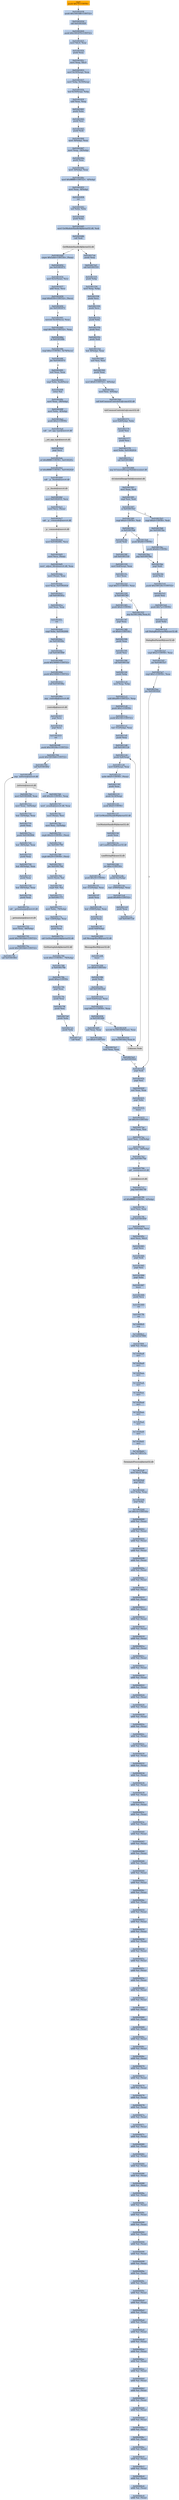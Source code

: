 digraph G {
node[shape=rectangle,style=filled,fillcolor=lightsteelblue,color=lightsteelblue]
bgcolor="transparent"
a0x01001636pushl_0x70UINT8[label="start\npushl $0x70<UINT8>",color="lightgrey",fillcolor="orange"];
a0x01001638pushl_0x10010f8UINT32[label="0x01001638\npushl $0x10010f8<UINT32>"];
a0x0100163dcall_0x01001820[label="0x0100163d\ncall 0x01001820"];
a0x01001820pushl_0x1001870UINT32[label="0x01001820\npushl $0x1001870<UINT32>"];
a0x01001825movl_fs_0_eax[label="0x01001825\nmovl %fs:0, %eax"];
a0x0100182bpushl_eax[label="0x0100182b\npushl %eax"];
a0x0100182cmovl_esp_fs_0[label="0x0100182c\nmovl %esp, %fs:0"];
a0x01001833movl_0x10esp__eax[label="0x01001833\nmovl 0x10(%esp), %eax"];
a0x01001837movl_ebp_0x10esp_[label="0x01001837\nmovl %ebp, 0x10(%esp)"];
a0x0100183bleal_0x10esp__ebp[label="0x0100183b\nleal 0x10(%esp), %ebp"];
a0x0100183fsubl_eax_esp[label="0x0100183f\nsubl %eax, %esp"];
a0x01001841pushl_ebx[label="0x01001841\npushl %ebx"];
a0x01001842pushl_esi[label="0x01001842\npushl %esi"];
a0x01001843pushl_edi[label="0x01001843\npushl %edi"];
a0x01001844movl__8ebp__eax[label="0x01001844\nmovl -8(%ebp), %eax"];
a0x01001847movl_esp__24ebp_[label="0x01001847\nmovl %esp, -24(%ebp)"];
a0x0100184apushl_eax[label="0x0100184a\npushl %eax"];
a0x0100184bmovl__4ebp__eax[label="0x0100184b\nmovl -4(%ebp), %eax"];
a0x0100184emovl_0xffffffffUINT32__4ebp_[label="0x0100184e\nmovl $0xffffffff<UINT32>, -4(%ebp)"];
a0x01001855movl_eax__8ebp_[label="0x01001855\nmovl %eax, -8(%ebp)"];
a0x01001858ret[label="0x01001858\nret"];
a0x01001642xorl_ebx_ebx[label="0x01001642\nxorl %ebx, %ebx"];
a0x01001644pushl_ebx[label="0x01001644\npushl %ebx"];
a0x01001645movl_GetModuleHandleA_kernel32_dll_edi[label="0x01001645\nmovl GetModuleHandleA@kernel32.dll, %edi"];
a0x0100164bcall_edi[label="0x0100164b\ncall %edi"];
GetModuleHandleA_kernel32_dll[label="GetModuleHandleA@kernel32.dll",color="lightgrey",fillcolor="lightgrey"];
a0x0100164dcmpw_0x5a4dUINT16_eax_[label="0x0100164d\ncmpw $0x5a4d<UINT16>, (%eax)"];
a0x01001652jne_0x01001673[label="0x01001652\njne 0x01001673"];
a0x01001654movl_0x3ceax__ecx[label="0x01001654\nmovl 0x3c(%eax), %ecx"];
a0x01001657addl_eax_ecx[label="0x01001657\naddl %eax, %ecx"];
a0x01001659cmpl_0x4550UINT32_ecx_[label="0x01001659\ncmpl $0x4550<UINT32>, (%ecx)"];
a0x0100165fjne_0x01001673[label="0x0100165f\njne 0x01001673"];
a0x01001661movzwl_0x18ecx__eax[label="0x01001661\nmovzwl 0x18(%ecx), %eax"];
a0x01001665cmpl_0x10bUINT32_eax[label="0x01001665\ncmpl $0x10b<UINT32>, %eax"];
a0x0100166aje_0x0100168b[label="0x0100166a\nje 0x0100168b"];
a0x0100168bcmpl_0xeUINT8_0x74ecx_[label="0x0100168b\ncmpl $0xe<UINT8>, 0x74(%ecx)"];
a0x0100168fjbe_0x01001673[label="0x0100168f\njbe 0x01001673"];
a0x01001691xorl_eax_eax[label="0x01001691\nxorl %eax, %eax"];
a0x01001693cmpl_ebx_0xe8ecx_[label="0x01001693\ncmpl %ebx, 0xe8(%ecx)"];
a0x01001699setne_al[label="0x01001699\nsetne %al"];
a0x0100169cmovl_eax__28ebp_[label="0x0100169c\nmovl %eax, -28(%ebp)"];
a0x0100169fmovl_ebx__4ebp_[label="0x0100169f\nmovl %ebx, -4(%ebp)"];
a0x010016a2pushl_0x2UINT8[label="0x010016a2\npushl $0x2<UINT8>"];
a0x010016a4call___set_app_type_msvcrt_dll[label="0x010016a4\ncall __set_app_type@msvcrt.dll"];
a__set_app_type_msvcrt_dll[label="__set_app_type@msvcrt.dll",color="lightgrey",fillcolor="lightgrey"];
a0x010016aapopl_ecx[label="0x010016aa\npopl %ecx"];
a0x010016aborl_0xffffffffUINT8_0x0100201c[label="0x010016ab\norl $0xffffffff<UINT8>, 0x0100201c"];
a0x010016b2orl_0xffffffffUINT8_0x01002020[label="0x010016b2\norl $0xffffffff<UINT8>, 0x01002020"];
a0x010016b9call___p__fmode_msvcrt_dll[label="0x010016b9\ncall __p__fmode@msvcrt.dll"];
a__p__fmode_msvcrt_dll[label="__p__fmode@msvcrt.dll",color="lightgrey",fillcolor="lightgrey"];
a0x010016bfmovl_0x01002010_ecx[label="0x010016bf\nmovl 0x01002010, %ecx"];
a0x010016c5movl_ecx_eax_[label="0x010016c5\nmovl %ecx, (%eax)"];
a0x010016c7call___p__commode_msvcrt_dll[label="0x010016c7\ncall __p__commode@msvcrt.dll"];
a__p__commode_msvcrt_dll[label="__p__commode@msvcrt.dll",color="lightgrey",fillcolor="lightgrey"];
a0x010016cdmovl_0x0100200c_ecx[label="0x010016cd\nmovl 0x0100200c, %ecx"];
a0x010016d3movl_ecx_eax_[label="0x010016d3\nmovl %ecx, (%eax)"];
a0x010016d5movl__adjust_fdiv_msvcrt_dll_eax[label="0x010016d5\nmovl _adjust_fdiv@msvcrt.dll, %eax"];
a0x010016damovl_eax__eax[label="0x010016da\nmovl (%eax), %eax"];
a0x010016dcmovl_eax_0x01002024[label="0x010016dc\nmovl %eax, 0x01002024"];
a0x010016e1call_0x0100181a[label="0x010016e1\ncall 0x0100181a"];
a0x0100181axorl_eax_eax[label="0x0100181a\nxorl %eax, %eax"];
a0x0100181cret[label="0x0100181c\nret"];
a0x010016e6cmpl_ebx_0x01002000[label="0x010016e6\ncmpl %ebx, 0x01002000"];
a0x010016ecjne_0x010016fa[label="0x010016ec\njne 0x010016fa"];
a0x010016facall_0x01001808[label="0x010016fa\ncall 0x01001808"];
a0x01001808pushl_0x30000UINT32[label="0x01001808\npushl $0x30000<UINT32>"];
a0x0100180dpushl_0x10000UINT32[label="0x0100180d\npushl $0x10000<UINT32>"];
a0x01001812call_0x0100186a[label="0x01001812\ncall 0x0100186a"];
a0x0100186ajmp__controlfp_msvcrt_dll[label="0x0100186a\njmp _controlfp@msvcrt.dll"];
a_controlfp_msvcrt_dll[label="_controlfp@msvcrt.dll",color="lightgrey",fillcolor="lightgrey"];
a0x01001817popl_ecx[label="0x01001817\npopl %ecx"];
a0x01001818popl_ecx[label="0x01001818\npopl %ecx"];
a0x01001819ret[label="0x01001819\nret"];
a0x010016ffpushl_0x10010bcUINT32[label="0x010016ff\npushl $0x10010bc<UINT32>"];
a0x01001704pushl_0x10010b8UINT32[label="0x01001704\npushl $0x10010b8<UINT32>"];
a0x01001709call_0x01001802[label="0x01001709\ncall 0x01001802"];
a0x01001802jmp__initterm_msvcrt_dll[label="0x01001802\njmp _initterm@msvcrt.dll"];
a_initterm_msvcrt_dll[label="_initterm@msvcrt.dll",color="lightgrey",fillcolor="lightgrey"];
a0x0100170emovl_0x01002008_eax[label="0x0100170e\nmovl 0x01002008, %eax"];
a0x01001713movl_eax__32ebp_[label="0x01001713\nmovl %eax, -32(%ebp)"];
a0x01001716leal__32ebp__eax[label="0x01001716\nleal -32(%ebp), %eax"];
a0x01001719pushl_eax[label="0x01001719\npushl %eax"];
a0x0100171apushl_0x01002004[label="0x0100171a\npushl 0x01002004"];
a0x01001720leal__36ebp__eax[label="0x01001720\nleal -36(%ebp), %eax"];
a0x01001723pushl_eax[label="0x01001723\npushl %eax"];
a0x01001724leal__40ebp__eax[label="0x01001724\nleal -40(%ebp), %eax"];
a0x01001727pushl_eax[label="0x01001727\npushl %eax"];
a0x01001728leal__44ebp__eax[label="0x01001728\nleal -44(%ebp), %eax"];
a0x0100172bpushl_eax[label="0x0100172b\npushl %eax"];
a0x0100172ccall___getmainargs_msvcrt_dll[label="0x0100172c\ncall __getmainargs@msvcrt.dll"];
a__getmainargs_msvcrt_dll[label="__getmainargs@msvcrt.dll",color="lightgrey",fillcolor="lightgrey"];
a0x01001732movl_eax__48ebp_[label="0x01001732\nmovl %eax, -48(%ebp)"];
a0x01001735pushl_0x10010b4UINT32[label="0x01001735\npushl $0x10010b4<UINT32>"];
a0x0100173apushl_0x10010b0UINT32[label="0x0100173a\npushl $0x10010b0<UINT32>"];
a0x0100173fcall_0x01001802[label="0x0100173f\ncall 0x01001802"];
a0x01001744addl_0x24UINT8_esp[label="0x01001744\naddl $0x24<UINT8>, %esp"];
a0x01001747movl__acmdln_msvcrt_dll_eax[label="0x01001747\nmovl _acmdln@msvcrt.dll, %eax"];
a0x0100174cmovl_eax__esi[label="0x0100174c\nmovl (%eax), %esi"];
a0x0100174emovl_esi__52ebp_[label="0x0100174e\nmovl %esi, -52(%ebp)"];
a0x01001751cmpb_0x22UINT8_esi_[label="0x01001751\ncmpb $0x22<UINT8>, (%esi)"];
a0x01001754jne_0x01001790[label="0x01001754\njne 0x01001790"];
a0x01001790cmpb_0x20UINT8_esi_[label="0x01001790\ncmpb $0x20<UINT8>, (%esi)"];
a0x01001793jbe_0x0100176d[label="0x01001793\njbe 0x0100176d"];
a0x0100176dmovb_esi__al[label="0x0100176d\nmovb (%esi), %al"];
a0x0100176fcmpb_bl_al[label="0x0100176f\ncmpb %bl, %al"];
a0x01001771je_0x01001777[label="0x01001771\nje 0x01001777"];
a0x01001777movl_ebx__76ebp_[label="0x01001777\nmovl %ebx, -76(%ebp)"];
a0x0100177aleal__120ebp__eax[label="0x0100177a\nleal -120(%ebp), %eax"];
a0x0100177dpushl_eax[label="0x0100177d\npushl %eax"];
a0x0100177ecall_GetStartupInfoA_kernel32_dll[label="0x0100177e\ncall GetStartupInfoA@kernel32.dll"];
GetStartupInfoA_kernel32_dll[label="GetStartupInfoA@kernel32.dll",color="lightgrey",fillcolor="lightgrey"];
a0x01001784testb_0x1UINT8__76ebp_[label="0x01001784\ntestb $0x1<UINT8>, -76(%ebp)"];
a0x01001788je_0x0100179b[label="0x01001788\nje 0x0100179b"];
a0x0100179bpushl_0xaUINT8[label="0x0100179b\npushl $0xa<UINT8>"];
a0x0100179dpopl_eax[label="0x0100179d\npopl %eax"];
a0x0100179epushl_eax[label="0x0100179e\npushl %eax"];
a0x0100179fpushl_esi[label="0x0100179f\npushl %esi"];
a0x010017a0pushl_ebx[label="0x010017a0\npushl %ebx"];
a0x010017a1pushl_ebx[label="0x010017a1\npushl %ebx"];
a0x010017a2call_edi[label="0x010017a2\ncall %edi"];
a0x010017a4pushl_eax[label="0x010017a4\npushl %eax"];
a0x010017a5call_0x01001555[label="0x010017a5\ncall 0x01001555"];
a0x01001555pushl_ebp[label="0x01001555\npushl %ebp"];
a0x01001556movl_esp_ebp[label="0x01001556\nmovl %esp, %ebp"];
a0x01001558pushl_ecx[label="0x01001558\npushl %ecx"];
a0x01001559pushl_ecx[label="0x01001559\npushl %ecx"];
a0x0100155apushl_ebx[label="0x0100155a\npushl %ebx"];
a0x0100155bpushl_esi[label="0x0100155b\npushl %esi"];
a0x0100155cpushl_edi[label="0x0100155c\npushl %edi"];
a0x0100155dleal__8ebp__eax[label="0x0100155d\nleal -8(%ebp), %eax"];
a0x01001560xorl_esi_esi[label="0x01001560\nxorl %esi, %esi"];
a0x01001562pushl_eax[label="0x01001562\npushl %eax"];
a0x01001563movl_0x8UINT32__8ebp_[label="0x01001563\nmovl $0x8<UINT32>, -8(%ebp)"];
a0x0100156amovl_esi__4ebp_[label="0x0100156a\nmovl %esi, -4(%ebp)"];
a0x0100156dcall_InitCommonControlsEx_comctl32_dll[label="0x0100156d\ncall InitCommonControlsEx@comctl32.dll"];
InitCommonControlsEx_comctl32_dll[label="InitCommonControlsEx@comctl32.dll",color="lightgrey",fillcolor="lightgrey"];
a0x01001573movl_0x8ebp__ebx[label="0x01001573\nmovl 0x8(%ebp), %ebx"];
a0x01001576pushl_esi[label="0x01001576\npushl %esi"];
a0x01001577pushl_esi[label="0x01001577\npushl %esi"];
a0x01001578movl_ebx_0x01002014[label="0x01001578\nmovl %ebx, 0x01002014"];
a0x0100157ecall_0x01001888[label="0x0100157e\ncall 0x01001888"];
a0x01001888jmp_IsUninstallImageValid_osuninst_dll[label="0x01001888\njmp IsUninstallImageValid@osuninst.dll"];
IsUninstallImageValid_osuninst_dll[label="IsUninstallImageValid@osuninst.dll",color="lightgrey",fillcolor="lightgrey"];
a0x01001583movl_eax_edi[label="0x01001583\nmovl %eax, %edi"];
a0x01001585cmpl_esi_edi[label="0x01001585\ncmpl %esi, %edi"];
a0x01001587je_0x010015b3[label="0x01001587\nje 0x010015b3"];
a0x01001589cmpl_0xdUINT8_edi[label="0x01001589\ncmpl $0xd<UINT8>, %edi"];
a0x010015b3cmpl_0xdUINT8_edi[label="0x010015b3\ncmpl $0xd<UINT8>, %edi"];
a0x010015b6jne_0x010015bc[label="0x010015b6\njne 0x010015bc"];
a0x010015bcpushl_0x64UINT8[label="0x010015bc\npushl $0x64<UINT8>"];
a0x010015bepopl_edi[label="0x010015be\npopl %edi"];
a0x010015bfpushl_esi[label="0x010015bf\npushl %esi"];
a0x010015c0pushl_0x100120cUINT32[label="0x010015c0\npushl $0x100120c<UINT32>"];
a0x010015c5pushl_esi[label="0x010015c5\npushl %esi"];
a0x010015c6pushl_0x7aUINT8[label="0x010015c6\npushl $0x7a<UINT8>"];
a0x010015c8pushl_ebx[label="0x010015c8\npushl %ebx"];
a0x010015c9call_DialogBoxParamW_user32_dll[label="0x010015c9\ncall DialogBoxParamW@user32.dll"];
DialogBoxParamW_user32_dll[label="DialogBoxParamW@user32.dll",color="lightgrey",fillcolor="lightgrey"];
a0x010015cfcmpl_0x2UINT8_eax[label="0x010015cf\ncmpl $0x2<UINT8>, %eax"];
a0x010015d2jne_0x010015e7[label="0x010015d2\njne 0x010015e7"];
a0x010015e7cmpl_0x1UINT8_eax[label="0x010015e7\ncmpl $0x1<UINT8>, %eax"];
a0x010015eajne_0x0100162d[label="0x010015ea\njne 0x0100162d"];
a0x0100162dpopl_edi[label="0x0100162d\npopl %edi"];
a0x0100162epopl_esi[label="0x0100162e\npopl %esi"];
a0x0100162fxorl_eax_eax[label="0x0100162f\nxorl %eax, %eax"];
a0x01001631popl_ebx[label="0x01001631\npopl %ebx"];
a0x01001632leave_[label="0x01001632\nleave "];
a0x01001633ret_0x10UINT16[label="0x01001633\nret $0x10<UINT16>"];
a0x010017aamovl_eax_esi[label="0x010017aa\nmovl %eax, %esi"];
a0x010017acmovl_esi__124ebp_[label="0x010017ac\nmovl %esi, -124(%ebp)"];
a0x010017afcmpl_ebx__28ebp_[label="0x010017af\ncmpl %ebx, -28(%ebp)"];
a0x010017b2jne_0x010017bb[label="0x010017b2\njne 0x010017bb"];
a0x010017bbcall__cexit_msvcrt_dll[label="0x010017bb\ncall _cexit@msvcrt.dll"];
a_cexit_msvcrt_dll[label="_cexit@msvcrt.dll",color="lightgrey",fillcolor="lightgrey"];
a0x010017c1jmp_0x010017f0[label="0x010017c1\njmp 0x010017f0"];
a0x010017f0orl_0xffffffffUINT8__4ebp_[label="0x010017f0\norl $0xffffffff<UINT8>, -4(%ebp)"];
a0x010017f4movl_esi_eax[label="0x010017f4\nmovl %esi, %eax"];
a0x010017f6call_0x01001859[label="0x010017f6\ncall 0x01001859"];
a0x01001859movl__16ebp__ecx[label="0x01001859\nmovl -16(%ebp), %ecx"];
a0x0100185cmovl_ecx_fs_0[label="0x0100185c\nmovl %ecx, %fs:0"];
a0x01001863popl_ecx[label="0x01001863\npopl %ecx"];
a0x01001864popl_edi[label="0x01001864\npopl %edi"];
a0x01001865popl_esi[label="0x01001865\npopl %esi"];
a0x01001866popl_ebx[label="0x01001866\npopl %ebx"];
a0x01001867leave_[label="0x01001867\nleave "];
a0x01001868pushl_ecx[label="0x01001868\npushl %ecx"];
a0x01001869ret[label="0x01001869\nret"];
a0x010017fbret[label="0x010017fb\nret"];
a0x7c8000c0nop_[label="0x7c8000c0\nnop "];
a0x7c8000c1call_0x63d7f9f4[label="0x7c8000c1\ncall 0x63d7f9f4"];
a0x63d7f9f4addb_al_eax_[label="0x63d7f9f4\naddb %al, (%eax)"];
a0x7c839aa8int3_[label="0x7c839aa8\nint3 "];
a0x7c839aa9int3_[label="0x7c839aa9\nint3 "];
a0x7c839aaaint3_[label="0x7c839aaa\nint3 "];
a0x7c839aabint3_[label="0x7c839aab\nint3 "];
a0x7c839aacint3_[label="0x7c839aac\nint3 "];
a0x7c839aadint3_[label="0x7c839aad\nint3 "];
a0x7c839aaeint3_[label="0x7c839aae\nint3 "];
a0x7c839aafint3_[label="0x7c839aaf\nint3 "];
a0x7c839ab0int3_[label="0x7c839ab0\nint3 "];
a0x7c839ab1int3_[label="0x7c839ab1\nint3 "];
a0x7c839ab2jmp_0x7c801e1a[label="0x7c839ab2\njmp 0x7c801e1a"];
TerminateProcess_kernel32_dll[label="TerminateProcess@kernel32.dll",color="lightgrey",fillcolor="lightgrey"];
a0x7c9032a8movl_fs_0_esp[label="0x7c9032a8\nmovl %fs:0, %esp"];
a0x7c9032afpopl_fs_0[label="0x7c9032af\npopl %fs:0"];
a0x7c9032b6movl_ebp_esp[label="0x7c9032b6\nmovl %ebp, %esp"];
a0x7c9032b8popl_ebp[label="0x7c9032b8\npopl %ebp"];
a0x7c9032b9ret_0x14UINT16[label="0x7c9032b9\nret $0x14<UINT16>"];
a0x00000000addb_al_eax_[label="0x00000000\naddb %al, (%eax)"];
a0x00000002addb_al_eax_[label="0x00000002\naddb %al, (%eax)"];
a0x00000004addb_al_eax_[label="0x00000004\naddb %al, (%eax)"];
a0x00000006addb_al_eax_[label="0x00000006\naddb %al, (%eax)"];
a0x00000008addb_al_eax_[label="0x00000008\naddb %al, (%eax)"];
a0x0000000aaddb_al_eax_[label="0x0000000a\naddb %al, (%eax)"];
a0x0000000caddb_al_eax_[label="0x0000000c\naddb %al, (%eax)"];
a0x0000000eaddb_al_eax_[label="0x0000000e\naddb %al, (%eax)"];
a0x00000010addb_al_eax_[label="0x00000010\naddb %al, (%eax)"];
a0x00000012addb_al_eax_[label="0x00000012\naddb %al, (%eax)"];
a0x00000014addb_al_eax_[label="0x00000014\naddb %al, (%eax)"];
a0x00000016addb_al_eax_[label="0x00000016\naddb %al, (%eax)"];
a0x00000018addb_al_eax_[label="0x00000018\naddb %al, (%eax)"];
a0x0000001aaddb_al_eax_[label="0x0000001a\naddb %al, (%eax)"];
a0x0000001caddb_al_eax_[label="0x0000001c\naddb %al, (%eax)"];
a0x0000001eaddb_al_eax_[label="0x0000001e\naddb %al, (%eax)"];
a0x00000020addb_al_eax_[label="0x00000020\naddb %al, (%eax)"];
a0x00000022addb_al_eax_[label="0x00000022\naddb %al, (%eax)"];
a0x00000024addb_al_eax_[label="0x00000024\naddb %al, (%eax)"];
a0x00000026addb_al_eax_[label="0x00000026\naddb %al, (%eax)"];
a0x00000028addb_al_eax_[label="0x00000028\naddb %al, (%eax)"];
a0x0000002aaddb_al_eax_[label="0x0000002a\naddb %al, (%eax)"];
a0x0000002caddb_al_eax_[label="0x0000002c\naddb %al, (%eax)"];
a0x0000002eaddb_al_eax_[label="0x0000002e\naddb %al, (%eax)"];
a0x00000030addb_al_eax_[label="0x00000030\naddb %al, (%eax)"];
a0x00000032addb_al_eax_[label="0x00000032\naddb %al, (%eax)"];
a0x00000034addb_al_eax_[label="0x00000034\naddb %al, (%eax)"];
a0x00000036addb_al_eax_[label="0x00000036\naddb %al, (%eax)"];
a0x00000038addb_al_eax_[label="0x00000038\naddb %al, (%eax)"];
a0x0000003aaddb_al_eax_[label="0x0000003a\naddb %al, (%eax)"];
a0x0000003caddb_al_eax_[label="0x0000003c\naddb %al, (%eax)"];
a0x0000003eaddb_al_eax_[label="0x0000003e\naddb %al, (%eax)"];
a0x00000040addb_al_eax_[label="0x00000040\naddb %al, (%eax)"];
a0x00000042addb_al_eax_[label="0x00000042\naddb %al, (%eax)"];
a0x00000044addb_al_eax_[label="0x00000044\naddb %al, (%eax)"];
a0x00000046addb_al_eax_[label="0x00000046\naddb %al, (%eax)"];
a0x00000048addb_al_eax_[label="0x00000048\naddb %al, (%eax)"];
a0x0000004aaddb_al_eax_[label="0x0000004a\naddb %al, (%eax)"];
a0x0000004caddb_al_eax_[label="0x0000004c\naddb %al, (%eax)"];
a0x0000004eaddb_al_eax_[label="0x0000004e\naddb %al, (%eax)"];
a0x00000050addb_al_eax_[label="0x00000050\naddb %al, (%eax)"];
a0x00000052addb_al_eax_[label="0x00000052\naddb %al, (%eax)"];
a0x00000054addb_al_eax_[label="0x00000054\naddb %al, (%eax)"];
a0x00000056addb_al_eax_[label="0x00000056\naddb %al, (%eax)"];
a0x00000058addb_al_eax_[label="0x00000058\naddb %al, (%eax)"];
a0x0000005aaddb_al_eax_[label="0x0000005a\naddb %al, (%eax)"];
a0x0000005caddb_al_eax_[label="0x0000005c\naddb %al, (%eax)"];
a0x0000005eaddb_al_eax_[label="0x0000005e\naddb %al, (%eax)"];
a0x00000060addb_al_eax_[label="0x00000060\naddb %al, (%eax)"];
a0x00000062addb_al_eax_[label="0x00000062\naddb %al, (%eax)"];
a0x00000064addb_al_eax_[label="0x00000064\naddb %al, (%eax)"];
a0x00000066addb_al_eax_[label="0x00000066\naddb %al, (%eax)"];
a0x00000068addb_al_eax_[label="0x00000068\naddb %al, (%eax)"];
a0x0000006aaddb_al_eax_[label="0x0000006a\naddb %al, (%eax)"];
a0x0000006caddb_al_eax_[label="0x0000006c\naddb %al, (%eax)"];
a0x0000006eaddb_al_eax_[label="0x0000006e\naddb %al, (%eax)"];
a0x00000070addb_al_eax_[label="0x00000070\naddb %al, (%eax)"];
a0x00000072addb_al_eax_[label="0x00000072\naddb %al, (%eax)"];
a0x00000074addb_al_eax_[label="0x00000074\naddb %al, (%eax)"];
a0x00000076addb_al_eax_[label="0x00000076\naddb %al, (%eax)"];
a0x00000078addb_al_eax_[label="0x00000078\naddb %al, (%eax)"];
a0x0000007aaddb_al_eax_[label="0x0000007a\naddb %al, (%eax)"];
a0x0000007caddb_al_eax_[label="0x0000007c\naddb %al, (%eax)"];
a0x0000007eaddb_al_eax_[label="0x0000007e\naddb %al, (%eax)"];
a0x00000080addb_al_eax_[label="0x00000080\naddb %al, (%eax)"];
a0x00000082addb_al_eax_[label="0x00000082\naddb %al, (%eax)"];
a0x00000084addb_al_eax_[label="0x00000084\naddb %al, (%eax)"];
a0x00000086addb_al_eax_[label="0x00000086\naddb %al, (%eax)"];
a0x00000088addb_al_eax_[label="0x00000088\naddb %al, (%eax)"];
a0x0000008aaddb_al_eax_[label="0x0000008a\naddb %al, (%eax)"];
a0x0000008caddb_al_eax_[label="0x0000008c\naddb %al, (%eax)"];
a0x0000008eaddb_al_eax_[label="0x0000008e\naddb %al, (%eax)"];
a0x00000090addb_al_eax_[label="0x00000090\naddb %al, (%eax)"];
a0x00000092addb_al_eax_[label="0x00000092\naddb %al, (%eax)"];
a0x00000094addb_al_eax_[label="0x00000094\naddb %al, (%eax)"];
a0x00000096addb_al_eax_[label="0x00000096\naddb %al, (%eax)"];
a0x00000098addb_al_eax_[label="0x00000098\naddb %al, (%eax)"];
a0x0000009aaddb_al_eax_[label="0x0000009a\naddb %al, (%eax)"];
a0x0000009caddb_al_eax_[label="0x0000009c\naddb %al, (%eax)"];
a0x0000009eaddb_al_eax_[label="0x0000009e\naddb %al, (%eax)"];
a0x000000a0addb_al_eax_[label="0x000000a0\naddb %al, (%eax)"];
a0x000000a2addb_al_eax_[label="0x000000a2\naddb %al, (%eax)"];
a0x000000a4addb_al_eax_[label="0x000000a4\naddb %al, (%eax)"];
a0x000000a6addb_al_eax_[label="0x000000a6\naddb %al, (%eax)"];
a0x000000a8addb_al_eax_[label="0x000000a8\naddb %al, (%eax)"];
a0x000000aaaddb_al_eax_[label="0x000000aa\naddb %al, (%eax)"];
a0x000000acaddb_al_eax_[label="0x000000ac\naddb %al, (%eax)"];
a0x000000aeaddb_al_eax_[label="0x000000ae\naddb %al, (%eax)"];
a0x000000b0addb_al_eax_[label="0x000000b0\naddb %al, (%eax)"];
a0x000000b2addb_al_eax_[label="0x000000b2\naddb %al, (%eax)"];
a0x000000b4addb_al_eax_[label="0x000000b4\naddb %al, (%eax)"];
a0x000000b6addb_al_eax_[label="0x000000b6\naddb %al, (%eax)"];
a0x000000b8addb_al_eax_[label="0x000000b8\naddb %al, (%eax)"];
a0x000000baaddb_al_eax_[label="0x000000ba\naddb %al, (%eax)"];
a0x000000bcaddb_al_eax_[label="0x000000bc\naddb %al, (%eax)"];
a0x000000beaddb_al_eax_[label="0x000000be\naddb %al, (%eax)"];
a0x000000c0addb_al_eax_[label="0x000000c0\naddb %al, (%eax)"];
a0x000000c2addb_al_eax_[label="0x000000c2\naddb %al, (%eax)"];
a0x000000c4addb_al_eax_[label="0x000000c4\naddb %al, (%eax)"];
a0x000000c6addb_al_eax_[label="0x000000c6\naddb %al, (%eax)"];
a0x000000c8addb_al_eax_[label="0x000000c8\naddb %al, (%eax)"];
a0x0100158cje_0x010015b8[label="0x0100158c\nje 0x010015b8"];
a0x0100158epushl_edi[label="0x0100158e\npushl %edi"];
a0x010015b8pushl_0x66UINT8[label="0x010015b8\npushl $0x66<UINT8>"];
a0x010015bajmp_0x010015be[label="0x010015ba\njmp 0x010015be"];
a0x0100158fcall_0x01001318[label="0x0100158f\ncall 0x01001318"];
a0x01001318movl_0x4esp__eax[label="0x01001318\nmovl 0x4(%esp), %eax"];
a0x0100131cdecl_eax[label="0x0100131c\ndecl %eax"];
a0x0100131dcmpl_0x11UINT8_eax[label="0x0100131d\ncmpl $0x11<UINT8>, %eax"];
a0x01001320ja_0x01001365[label="0x01001320\nja 0x01001365"];
a0x01001322jmp_0x100136beax4_[label="0x01001322\njmp 0x100136b(,%eax,4)"];
a0x01001365pushl_0x4UINT8[label="0x01001365\npushl $0x4<UINT8>"];
a0x01001367popl_eax[label="0x01001367\npopl %eax"];
a0x01001368ret_0x4UINT16[label="0x01001368\nret $0x4<UINT16>"];
a0x01001594pushl_eax[label="0x01001594\npushl %eax"];
a0x01001595pushl_esi[label="0x01001595\npushl %esi"];
a0x01001596call_0x010011bf[label="0x01001596\ncall 0x010011bf"];
a0x010011bfpushl_ebp[label="0x010011bf\npushl %ebp"];
a0x010011c0movl_esp_ebp[label="0x010011c0\nmovl %esp, %ebp"];
a0x010011c2subl_0xa00UINT32_esp[label="0x010011c2\nsubl $0xa00<UINT32>, %esp"];
a0x010011c8pushl_0x1UINT8[label="0x010011c8\npushl $0x1<UINT8>"];
a0x010011capushl_0x100UINT32[label="0x010011ca\npushl $0x100<UINT32>"];
a0x010011cfleal__512ebp__eax[label="0x010011cf\nleal -512(%ebp), %eax"];
a0x010011d5pushl_eax[label="0x010011d5\npushl %eax"];
a0x010011d6call_0x01001124[label="0x010011d6\ncall 0x01001124"];
a0x01001124pushl_0x8esp_[label="0x01001124\npushl 0x8(%esp)"];
a0x01001128movl_0x8esp__eax[label="0x01001128\nmovl 0x8(%esp), %eax"];
a0x0100112candw_0x0UINT8_eax_[label="0x0100112c\nandw $0x0<UINT8>, (%eax)"];
a0x01001130pushl_eax[label="0x01001130\npushl %eax"];
a0x01001131pushl_0x14esp_[label="0x01001131\npushl 0x14(%esp)"];
a0x01001135pushl_0x0UINT8[label="0x01001135\npushl $0x0<UINT8>"];
a0x01001137call_GetModuleHandleW_kernel32_dll[label="0x01001137\ncall GetModuleHandleW@kernel32.dll"];
GetModuleHandleW_kernel32_dll[label="GetModuleHandleW@kernel32.dll",color="lightgrey",fillcolor="lightgrey"];
a0x0100113dpushl_eax[label="0x0100113d\npushl %eax"];
a0x0100113ecall_LoadStringW_user32_dll[label="0x0100113e\ncall LoadStringW@user32.dll"];
LoadStringW_user32_dll[label="LoadStringW@user32.dll",color="lightgrey",fillcolor="lightgrey"];
a0x01001144ret_0xcUINT16[label="0x01001144\nret $0xc<UINT16>"];
a0x010011dbpushl_0xcebp_[label="0x010011db\npushl 0xc(%ebp)"];
a0x010011deleal__2560ebp__eax[label="0x010011de\nleal -2560(%ebp), %eax"];
a0x010011e4pushl_0x400UINT32[label="0x010011e4\npushl $0x400<UINT32>"];
a0x010011e9pushl_eax[label="0x010011e9\npushl %eax"];
a0x010011eacall_0x01001124[label="0x010011ea\ncall 0x01001124"];
a0x010011efpushl_0x30UINT8[label="0x010011ef\npushl $0x30<UINT8>"];
a0x010011f1leal__512ebp__eax[label="0x010011f1\nleal -512(%ebp), %eax"];
a0x010011f7pushl_eax[label="0x010011f7\npushl %eax"];
a0x010011f8leal__2560ebp__eax[label="0x010011f8\nleal -2560(%ebp), %eax"];
a0x010011fepushl_eax[label="0x010011fe\npushl %eax"];
a0x010011ffpushl_0x8ebp_[label="0x010011ff\npushl 0x8(%ebp)"];
a0x01001202call_MessageBoxW_user32_dll[label="0x01001202\ncall MessageBoxW@user32.dll"];
MessageBoxW_user32_dll[label="MessageBoxW@user32.dll",color="lightgrey",fillcolor="lightgrey"];
a0x01001208leave_[label="0x01001208\nleave "];
a0x01001209ret_0x8UINT16[label="0x01001209\nret $0x8<UINT16>"];
a0x0100159bpushl_edi[label="0x0100159b\npushl %edi"];
a0x0100159ccall_0x0100142d[label="0x0100159c\ncall 0x0100142d"];
a0x0100142dmovl_0x4esp__eax[label="0x0100142d\nmovl 0x4(%esp), %eax"];
a0x01001431cmpl_0x12UINT8_eax[label="0x01001431\ncmpl $0x12<UINT8>, %eax"];
a0x01001434ja_0x01001449[label="0x01001434\nja 0x01001449"];
a0x01001436movzbl_0x1001456eax__eax[label="0x01001436\nmovzbl 0x1001456(%eax), %eax"];
a0x01001449xorl_eax_eax[label="0x01001449\nxorl %eax, %eax"];
a0x0100144bret_0x4UINT16[label="0x0100144b\nret $0x4<UINT16>"];
a0x010015a1testl_eax_eax[label="0x010015a1\ntestl %eax, %eax"];
a0x010015a3je_0x0100162d[label="0x010015a3\nje 0x0100162d"];
a0x0100143djmp_0x100144eeax4_[label="0x0100143d\njmp 0x100144e(,%eax,4)"];
Unknown_Node[label="Unknown Node",color="lightgrey",fillcolor="lightgrey"];
Unknown_Node[label="Unknown Node",color="lightgrey",fillcolor="lightgrey"];
a0x01001636pushl_0x70UINT8 -> a0x01001638pushl_0x10010f8UINT32 [color="#000000"];
a0x01001638pushl_0x10010f8UINT32 -> a0x0100163dcall_0x01001820 [color="#000000"];
a0x0100163dcall_0x01001820 -> a0x01001820pushl_0x1001870UINT32 [color="#000000"];
a0x01001820pushl_0x1001870UINT32 -> a0x01001825movl_fs_0_eax [color="#000000"];
a0x01001825movl_fs_0_eax -> a0x0100182bpushl_eax [color="#000000"];
a0x0100182bpushl_eax -> a0x0100182cmovl_esp_fs_0 [color="#000000"];
a0x0100182cmovl_esp_fs_0 -> a0x01001833movl_0x10esp__eax [color="#000000"];
a0x01001833movl_0x10esp__eax -> a0x01001837movl_ebp_0x10esp_ [color="#000000"];
a0x01001837movl_ebp_0x10esp_ -> a0x0100183bleal_0x10esp__ebp [color="#000000"];
a0x0100183bleal_0x10esp__ebp -> a0x0100183fsubl_eax_esp [color="#000000"];
a0x0100183fsubl_eax_esp -> a0x01001841pushl_ebx [color="#000000"];
a0x01001841pushl_ebx -> a0x01001842pushl_esi [color="#000000"];
a0x01001842pushl_esi -> a0x01001843pushl_edi [color="#000000"];
a0x01001843pushl_edi -> a0x01001844movl__8ebp__eax [color="#000000"];
a0x01001844movl__8ebp__eax -> a0x01001847movl_esp__24ebp_ [color="#000000"];
a0x01001847movl_esp__24ebp_ -> a0x0100184apushl_eax [color="#000000"];
a0x0100184apushl_eax -> a0x0100184bmovl__4ebp__eax [color="#000000"];
a0x0100184bmovl__4ebp__eax -> a0x0100184emovl_0xffffffffUINT32__4ebp_ [color="#000000"];
a0x0100184emovl_0xffffffffUINT32__4ebp_ -> a0x01001855movl_eax__8ebp_ [color="#000000"];
a0x01001855movl_eax__8ebp_ -> a0x01001858ret [color="#000000"];
a0x01001858ret -> a0x01001642xorl_ebx_ebx [color="#000000"];
a0x01001642xorl_ebx_ebx -> a0x01001644pushl_ebx [color="#000000"];
a0x01001644pushl_ebx -> a0x01001645movl_GetModuleHandleA_kernel32_dll_edi [color="#000000"];
a0x01001645movl_GetModuleHandleA_kernel32_dll_edi -> a0x0100164bcall_edi [color="#000000"];
a0x0100164bcall_edi -> GetModuleHandleA_kernel32_dll [color="#000000"];
GetModuleHandleA_kernel32_dll -> a0x0100164dcmpw_0x5a4dUINT16_eax_ [color="#000000"];
a0x0100164dcmpw_0x5a4dUINT16_eax_ -> a0x01001652jne_0x01001673 [color="#000000"];
a0x01001652jne_0x01001673 -> a0x01001654movl_0x3ceax__ecx [color="#000000",label="F"];
a0x01001654movl_0x3ceax__ecx -> a0x01001657addl_eax_ecx [color="#000000"];
a0x01001657addl_eax_ecx -> a0x01001659cmpl_0x4550UINT32_ecx_ [color="#000000"];
a0x01001659cmpl_0x4550UINT32_ecx_ -> a0x0100165fjne_0x01001673 [color="#000000"];
a0x0100165fjne_0x01001673 -> a0x01001661movzwl_0x18ecx__eax [color="#000000",label="F"];
a0x01001661movzwl_0x18ecx__eax -> a0x01001665cmpl_0x10bUINT32_eax [color="#000000"];
a0x01001665cmpl_0x10bUINT32_eax -> a0x0100166aje_0x0100168b [color="#000000"];
a0x0100166aje_0x0100168b -> a0x0100168bcmpl_0xeUINT8_0x74ecx_ [color="#000000",label="T"];
a0x0100168bcmpl_0xeUINT8_0x74ecx_ -> a0x0100168fjbe_0x01001673 [color="#000000"];
a0x0100168fjbe_0x01001673 -> a0x01001691xorl_eax_eax [color="#000000",label="F"];
a0x01001691xorl_eax_eax -> a0x01001693cmpl_ebx_0xe8ecx_ [color="#000000"];
a0x01001693cmpl_ebx_0xe8ecx_ -> a0x01001699setne_al [color="#000000"];
a0x01001699setne_al -> a0x0100169cmovl_eax__28ebp_ [color="#000000"];
a0x0100169cmovl_eax__28ebp_ -> a0x0100169fmovl_ebx__4ebp_ [color="#000000"];
a0x0100169fmovl_ebx__4ebp_ -> a0x010016a2pushl_0x2UINT8 [color="#000000"];
a0x010016a2pushl_0x2UINT8 -> a0x010016a4call___set_app_type_msvcrt_dll [color="#000000"];
a0x010016a4call___set_app_type_msvcrt_dll -> a__set_app_type_msvcrt_dll [color="#000000"];
a__set_app_type_msvcrt_dll -> a0x010016aapopl_ecx [color="#000000"];
a0x010016aapopl_ecx -> a0x010016aborl_0xffffffffUINT8_0x0100201c [color="#000000"];
a0x010016aborl_0xffffffffUINT8_0x0100201c -> a0x010016b2orl_0xffffffffUINT8_0x01002020 [color="#000000"];
a0x010016b2orl_0xffffffffUINT8_0x01002020 -> a0x010016b9call___p__fmode_msvcrt_dll [color="#000000"];
a0x010016b9call___p__fmode_msvcrt_dll -> a__p__fmode_msvcrt_dll [color="#000000"];
a__p__fmode_msvcrt_dll -> a0x010016bfmovl_0x01002010_ecx [color="#000000"];
a0x010016bfmovl_0x01002010_ecx -> a0x010016c5movl_ecx_eax_ [color="#000000"];
a0x010016c5movl_ecx_eax_ -> a0x010016c7call___p__commode_msvcrt_dll [color="#000000"];
a0x010016c7call___p__commode_msvcrt_dll -> a__p__commode_msvcrt_dll [color="#000000"];
a__p__commode_msvcrt_dll -> a0x010016cdmovl_0x0100200c_ecx [color="#000000"];
a0x010016cdmovl_0x0100200c_ecx -> a0x010016d3movl_ecx_eax_ [color="#000000"];
a0x010016d3movl_ecx_eax_ -> a0x010016d5movl__adjust_fdiv_msvcrt_dll_eax [color="#000000"];
a0x010016d5movl__adjust_fdiv_msvcrt_dll_eax -> a0x010016damovl_eax__eax [color="#000000"];
a0x010016damovl_eax__eax -> a0x010016dcmovl_eax_0x01002024 [color="#000000"];
a0x010016dcmovl_eax_0x01002024 -> a0x010016e1call_0x0100181a [color="#000000"];
a0x010016e1call_0x0100181a -> a0x0100181axorl_eax_eax [color="#000000"];
a0x0100181axorl_eax_eax -> a0x0100181cret [color="#000000"];
a0x0100181cret -> a0x010016e6cmpl_ebx_0x01002000 [color="#000000"];
a0x010016e6cmpl_ebx_0x01002000 -> a0x010016ecjne_0x010016fa [color="#000000"];
a0x010016ecjne_0x010016fa -> a0x010016facall_0x01001808 [color="#000000",label="T"];
a0x010016facall_0x01001808 -> a0x01001808pushl_0x30000UINT32 [color="#000000"];
a0x01001808pushl_0x30000UINT32 -> a0x0100180dpushl_0x10000UINT32 [color="#000000"];
a0x0100180dpushl_0x10000UINT32 -> a0x01001812call_0x0100186a [color="#000000"];
a0x01001812call_0x0100186a -> a0x0100186ajmp__controlfp_msvcrt_dll [color="#000000"];
a0x0100186ajmp__controlfp_msvcrt_dll -> a_controlfp_msvcrt_dll [color="#000000"];
a_controlfp_msvcrt_dll -> a0x01001817popl_ecx [color="#000000"];
a0x01001817popl_ecx -> a0x01001818popl_ecx [color="#000000"];
a0x01001818popl_ecx -> a0x01001819ret [color="#000000"];
a0x01001819ret -> a0x010016ffpushl_0x10010bcUINT32 [color="#000000"];
a0x010016ffpushl_0x10010bcUINT32 -> a0x01001704pushl_0x10010b8UINT32 [color="#000000"];
a0x01001704pushl_0x10010b8UINT32 -> a0x01001709call_0x01001802 [color="#000000"];
a0x01001709call_0x01001802 -> a0x01001802jmp__initterm_msvcrt_dll [color="#000000"];
a0x01001802jmp__initterm_msvcrt_dll -> a_initterm_msvcrt_dll [color="#000000"];
a_initterm_msvcrt_dll -> a0x0100170emovl_0x01002008_eax [color="#000000"];
a0x0100170emovl_0x01002008_eax -> a0x01001713movl_eax__32ebp_ [color="#000000"];
a0x01001713movl_eax__32ebp_ -> a0x01001716leal__32ebp__eax [color="#000000"];
a0x01001716leal__32ebp__eax -> a0x01001719pushl_eax [color="#000000"];
a0x01001719pushl_eax -> a0x0100171apushl_0x01002004 [color="#000000"];
a0x0100171apushl_0x01002004 -> a0x01001720leal__36ebp__eax [color="#000000"];
a0x01001720leal__36ebp__eax -> a0x01001723pushl_eax [color="#000000"];
a0x01001723pushl_eax -> a0x01001724leal__40ebp__eax [color="#000000"];
a0x01001724leal__40ebp__eax -> a0x01001727pushl_eax [color="#000000"];
a0x01001727pushl_eax -> a0x01001728leal__44ebp__eax [color="#000000"];
a0x01001728leal__44ebp__eax -> a0x0100172bpushl_eax [color="#000000"];
a0x0100172bpushl_eax -> a0x0100172ccall___getmainargs_msvcrt_dll [color="#000000"];
a0x0100172ccall___getmainargs_msvcrt_dll -> a__getmainargs_msvcrt_dll [color="#000000"];
a__getmainargs_msvcrt_dll -> a0x01001732movl_eax__48ebp_ [color="#000000"];
a0x01001732movl_eax__48ebp_ -> a0x01001735pushl_0x10010b4UINT32 [color="#000000"];
a0x01001735pushl_0x10010b4UINT32 -> a0x0100173apushl_0x10010b0UINT32 [color="#000000"];
a0x0100173apushl_0x10010b0UINT32 -> a0x0100173fcall_0x01001802 [color="#000000"];
a0x0100173fcall_0x01001802 -> a0x01001802jmp__initterm_msvcrt_dll [color="#000000"];
a_initterm_msvcrt_dll -> a0x01001744addl_0x24UINT8_esp [color="#000000"];
a0x01001744addl_0x24UINT8_esp -> a0x01001747movl__acmdln_msvcrt_dll_eax [color="#000000"];
a0x01001747movl__acmdln_msvcrt_dll_eax -> a0x0100174cmovl_eax__esi [color="#000000"];
a0x0100174cmovl_eax__esi -> a0x0100174emovl_esi__52ebp_ [color="#000000"];
a0x0100174emovl_esi__52ebp_ -> a0x01001751cmpb_0x22UINT8_esi_ [color="#000000"];
a0x01001751cmpb_0x22UINT8_esi_ -> a0x01001754jne_0x01001790 [color="#000000"];
a0x01001754jne_0x01001790 -> a0x01001790cmpb_0x20UINT8_esi_ [color="#000000",label="T"];
a0x01001790cmpb_0x20UINT8_esi_ -> a0x01001793jbe_0x0100176d [color="#000000"];
a0x01001793jbe_0x0100176d -> a0x0100176dmovb_esi__al [color="#000000",label="T"];
a0x0100176dmovb_esi__al -> a0x0100176fcmpb_bl_al [color="#000000"];
a0x0100176fcmpb_bl_al -> a0x01001771je_0x01001777 [color="#000000"];
a0x01001771je_0x01001777 -> a0x01001777movl_ebx__76ebp_ [color="#000000",label="T"];
a0x01001777movl_ebx__76ebp_ -> a0x0100177aleal__120ebp__eax [color="#000000"];
a0x0100177aleal__120ebp__eax -> a0x0100177dpushl_eax [color="#000000"];
a0x0100177dpushl_eax -> a0x0100177ecall_GetStartupInfoA_kernel32_dll [color="#000000"];
a0x0100177ecall_GetStartupInfoA_kernel32_dll -> GetStartupInfoA_kernel32_dll [color="#000000"];
GetStartupInfoA_kernel32_dll -> a0x01001784testb_0x1UINT8__76ebp_ [color="#000000"];
a0x01001784testb_0x1UINT8__76ebp_ -> a0x01001788je_0x0100179b [color="#000000"];
a0x01001788je_0x0100179b -> a0x0100179bpushl_0xaUINT8 [color="#000000",label="T"];
a0x0100179bpushl_0xaUINT8 -> a0x0100179dpopl_eax [color="#000000"];
a0x0100179dpopl_eax -> a0x0100179epushl_eax [color="#000000"];
a0x0100179epushl_eax -> a0x0100179fpushl_esi [color="#000000"];
a0x0100179fpushl_esi -> a0x010017a0pushl_ebx [color="#000000"];
a0x010017a0pushl_ebx -> a0x010017a1pushl_ebx [color="#000000"];
a0x010017a1pushl_ebx -> a0x010017a2call_edi [color="#000000"];
a0x010017a2call_edi -> GetModuleHandleA_kernel32_dll [color="#000000"];
GetModuleHandleA_kernel32_dll -> a0x010017a4pushl_eax [color="#000000"];
a0x010017a4pushl_eax -> a0x010017a5call_0x01001555 [color="#000000"];
a0x010017a5call_0x01001555 -> a0x01001555pushl_ebp [color="#000000"];
a0x01001555pushl_ebp -> a0x01001556movl_esp_ebp [color="#000000"];
a0x01001556movl_esp_ebp -> a0x01001558pushl_ecx [color="#000000"];
a0x01001558pushl_ecx -> a0x01001559pushl_ecx [color="#000000"];
a0x01001559pushl_ecx -> a0x0100155apushl_ebx [color="#000000"];
a0x0100155apushl_ebx -> a0x0100155bpushl_esi [color="#000000"];
a0x0100155bpushl_esi -> a0x0100155cpushl_edi [color="#000000"];
a0x0100155cpushl_edi -> a0x0100155dleal__8ebp__eax [color="#000000"];
a0x0100155dleal__8ebp__eax -> a0x01001560xorl_esi_esi [color="#000000"];
a0x01001560xorl_esi_esi -> a0x01001562pushl_eax [color="#000000"];
a0x01001562pushl_eax -> a0x01001563movl_0x8UINT32__8ebp_ [color="#000000"];
a0x01001563movl_0x8UINT32__8ebp_ -> a0x0100156amovl_esi__4ebp_ [color="#000000"];
a0x0100156amovl_esi__4ebp_ -> a0x0100156dcall_InitCommonControlsEx_comctl32_dll [color="#000000"];
a0x0100156dcall_InitCommonControlsEx_comctl32_dll -> InitCommonControlsEx_comctl32_dll [color="#000000"];
InitCommonControlsEx_comctl32_dll -> a0x01001573movl_0x8ebp__ebx [color="#000000"];
a0x01001573movl_0x8ebp__ebx -> a0x01001576pushl_esi [color="#000000"];
a0x01001576pushl_esi -> a0x01001577pushl_esi [color="#000000"];
a0x01001577pushl_esi -> a0x01001578movl_ebx_0x01002014 [color="#000000"];
a0x01001578movl_ebx_0x01002014 -> a0x0100157ecall_0x01001888 [color="#000000"];
a0x0100157ecall_0x01001888 -> a0x01001888jmp_IsUninstallImageValid_osuninst_dll [color="#000000"];
a0x01001888jmp_IsUninstallImageValid_osuninst_dll -> IsUninstallImageValid_osuninst_dll [color="#000000"];
IsUninstallImageValid_osuninst_dll -> a0x01001583movl_eax_edi [color="#000000"];
a0x01001583movl_eax_edi -> a0x01001585cmpl_esi_edi [color="#000000"];
a0x01001585cmpl_esi_edi -> a0x01001587je_0x010015b3 [color="#000000"];
a0x01001587je_0x010015b3 -> a0x01001589cmpl_0xdUINT8_edi [color="#000000",label="F"];
a0x01001587je_0x010015b3 -> a0x010015b3cmpl_0xdUINT8_edi [color="#000000",label="T"];
a0x010015b3cmpl_0xdUINT8_edi -> a0x010015b6jne_0x010015bc [color="#000000"];
a0x010015b6jne_0x010015bc -> a0x010015bcpushl_0x64UINT8 [color="#000000",label="T"];
a0x010015bcpushl_0x64UINT8 -> a0x010015bepopl_edi [color="#000000"];
a0x010015bepopl_edi -> a0x010015bfpushl_esi [color="#000000"];
a0x010015bfpushl_esi -> a0x010015c0pushl_0x100120cUINT32 [color="#000000"];
a0x010015c0pushl_0x100120cUINT32 -> a0x010015c5pushl_esi [color="#000000"];
a0x010015c5pushl_esi -> a0x010015c6pushl_0x7aUINT8 [color="#000000"];
a0x010015c6pushl_0x7aUINT8 -> a0x010015c8pushl_ebx [color="#000000"];
a0x010015c8pushl_ebx -> a0x010015c9call_DialogBoxParamW_user32_dll [color="#000000"];
a0x010015c9call_DialogBoxParamW_user32_dll -> DialogBoxParamW_user32_dll [color="#000000"];
DialogBoxParamW_user32_dll -> a0x010015cfcmpl_0x2UINT8_eax [color="#000000"];
a0x010015cfcmpl_0x2UINT8_eax -> a0x010015d2jne_0x010015e7 [color="#000000"];
a0x010015d2jne_0x010015e7 -> a0x010015e7cmpl_0x1UINT8_eax [color="#000000",label="T"];
a0x010015e7cmpl_0x1UINT8_eax -> a0x010015eajne_0x0100162d [color="#000000"];
a0x010015eajne_0x0100162d -> a0x0100162dpopl_edi [color="#000000",label="T"];
a0x0100162dpopl_edi -> a0x0100162epopl_esi [color="#000000"];
a0x0100162epopl_esi -> a0x0100162fxorl_eax_eax [color="#000000"];
a0x0100162fxorl_eax_eax -> a0x01001631popl_ebx [color="#000000"];
a0x01001631popl_ebx -> a0x01001632leave_ [color="#000000"];
a0x01001632leave_ -> a0x01001633ret_0x10UINT16 [color="#000000"];
a0x01001633ret_0x10UINT16 -> a0x010017aamovl_eax_esi [color="#000000"];
a0x010017aamovl_eax_esi -> a0x010017acmovl_esi__124ebp_ [color="#000000"];
a0x010017acmovl_esi__124ebp_ -> a0x010017afcmpl_ebx__28ebp_ [color="#000000"];
a0x010017afcmpl_ebx__28ebp_ -> a0x010017b2jne_0x010017bb [color="#000000"];
a0x010017b2jne_0x010017bb -> a0x010017bbcall__cexit_msvcrt_dll [color="#000000",label="T"];
a0x010017bbcall__cexit_msvcrt_dll -> a_cexit_msvcrt_dll [color="#000000"];
a_cexit_msvcrt_dll -> a0x010017c1jmp_0x010017f0 [color="#000000"];
a0x010017c1jmp_0x010017f0 -> a0x010017f0orl_0xffffffffUINT8__4ebp_ [color="#000000"];
a0x010017f0orl_0xffffffffUINT8__4ebp_ -> a0x010017f4movl_esi_eax [color="#000000"];
a0x010017f4movl_esi_eax -> a0x010017f6call_0x01001859 [color="#000000"];
a0x010017f6call_0x01001859 -> a0x01001859movl__16ebp__ecx [color="#000000"];
a0x01001859movl__16ebp__ecx -> a0x0100185cmovl_ecx_fs_0 [color="#000000"];
a0x0100185cmovl_ecx_fs_0 -> a0x01001863popl_ecx [color="#000000"];
a0x01001863popl_ecx -> a0x01001864popl_edi [color="#000000"];
a0x01001864popl_edi -> a0x01001865popl_esi [color="#000000"];
a0x01001865popl_esi -> a0x01001866popl_ebx [color="#000000"];
a0x01001866popl_ebx -> a0x01001867leave_ [color="#000000"];
a0x01001867leave_ -> a0x01001868pushl_ecx [color="#000000"];
a0x01001868pushl_ecx -> a0x01001869ret [color="#000000"];
a0x01001869ret -> a0x010017fbret [color="#000000"];
a0x010017fbret -> a0x7c8000c0nop_ [color="#000000"];
a0x7c8000c0nop_ -> a0x7c8000c1call_0x63d7f9f4 [color="#000000"];
a0x7c8000c1call_0x63d7f9f4 -> a0x63d7f9f4addb_al_eax_ [color="#000000"];
a0x63d7f9f4addb_al_eax_ -> a0x7c839aa8int3_ [color="#000000"];
a0x7c839aa8int3_ -> a0x7c839aa9int3_ [color="#000000"];
a0x7c839aa9int3_ -> a0x7c839aaaint3_ [color="#000000"];
a0x7c839aaaint3_ -> a0x7c839aabint3_ [color="#000000"];
a0x7c839aabint3_ -> a0x7c839aacint3_ [color="#000000"];
a0x7c839aacint3_ -> a0x7c839aadint3_ [color="#000000"];
a0x7c839aadint3_ -> a0x7c839aaeint3_ [color="#000000"];
a0x7c839aaeint3_ -> a0x7c839aafint3_ [color="#000000"];
a0x7c839aafint3_ -> a0x7c839ab0int3_ [color="#000000"];
a0x7c839ab0int3_ -> a0x7c839ab1int3_ [color="#000000"];
a0x7c839ab1int3_ -> a0x7c839ab2jmp_0x7c801e1a [color="#000000"];
a0x7c839ab2jmp_0x7c801e1a -> TerminateProcess_kernel32_dll [color="#000000"];
TerminateProcess_kernel32_dll -> a0x7c9032a8movl_fs_0_esp [color="#000000"];
a0x7c9032a8movl_fs_0_esp -> a0x7c9032afpopl_fs_0 [color="#000000"];
a0x7c9032afpopl_fs_0 -> a0x7c9032b6movl_ebp_esp [color="#000000"];
a0x7c9032b6movl_ebp_esp -> a0x7c9032b8popl_ebp [color="#000000"];
a0x7c9032b8popl_ebp -> a0x7c9032b9ret_0x14UINT16 [color="#000000"];
a0x7c9032b9ret_0x14UINT16 -> a0x00000000addb_al_eax_ [color="#000000"];
a0x00000000addb_al_eax_ -> a0x00000002addb_al_eax_ [color="#000000"];
a0x00000002addb_al_eax_ -> a0x00000004addb_al_eax_ [color="#000000"];
a0x00000004addb_al_eax_ -> a0x00000006addb_al_eax_ [color="#000000"];
a0x00000006addb_al_eax_ -> a0x00000008addb_al_eax_ [color="#000000"];
a0x00000008addb_al_eax_ -> a0x0000000aaddb_al_eax_ [color="#000000"];
a0x0000000aaddb_al_eax_ -> a0x0000000caddb_al_eax_ [color="#000000"];
a0x0000000caddb_al_eax_ -> a0x0000000eaddb_al_eax_ [color="#000000"];
a0x0000000eaddb_al_eax_ -> a0x00000010addb_al_eax_ [color="#000000"];
a0x00000010addb_al_eax_ -> a0x00000012addb_al_eax_ [color="#000000"];
a0x00000012addb_al_eax_ -> a0x00000014addb_al_eax_ [color="#000000"];
a0x00000014addb_al_eax_ -> a0x00000016addb_al_eax_ [color="#000000"];
a0x00000016addb_al_eax_ -> a0x00000018addb_al_eax_ [color="#000000"];
a0x00000018addb_al_eax_ -> a0x0000001aaddb_al_eax_ [color="#000000"];
a0x0000001aaddb_al_eax_ -> a0x0000001caddb_al_eax_ [color="#000000"];
a0x0000001caddb_al_eax_ -> a0x0000001eaddb_al_eax_ [color="#000000"];
a0x0000001eaddb_al_eax_ -> a0x00000020addb_al_eax_ [color="#000000"];
a0x00000020addb_al_eax_ -> a0x00000022addb_al_eax_ [color="#000000"];
a0x00000022addb_al_eax_ -> a0x00000024addb_al_eax_ [color="#000000"];
a0x00000024addb_al_eax_ -> a0x00000026addb_al_eax_ [color="#000000"];
a0x00000026addb_al_eax_ -> a0x00000028addb_al_eax_ [color="#000000"];
a0x00000028addb_al_eax_ -> a0x0000002aaddb_al_eax_ [color="#000000"];
a0x0000002aaddb_al_eax_ -> a0x0000002caddb_al_eax_ [color="#000000"];
a0x0000002caddb_al_eax_ -> a0x0000002eaddb_al_eax_ [color="#000000"];
a0x0000002eaddb_al_eax_ -> a0x00000030addb_al_eax_ [color="#000000"];
a0x00000030addb_al_eax_ -> a0x00000032addb_al_eax_ [color="#000000"];
a0x00000032addb_al_eax_ -> a0x00000034addb_al_eax_ [color="#000000"];
a0x00000034addb_al_eax_ -> a0x00000036addb_al_eax_ [color="#000000"];
a0x00000036addb_al_eax_ -> a0x00000038addb_al_eax_ [color="#000000"];
a0x00000038addb_al_eax_ -> a0x0000003aaddb_al_eax_ [color="#000000"];
a0x0000003aaddb_al_eax_ -> a0x0000003caddb_al_eax_ [color="#000000"];
a0x0000003caddb_al_eax_ -> a0x0000003eaddb_al_eax_ [color="#000000"];
a0x0000003eaddb_al_eax_ -> a0x00000040addb_al_eax_ [color="#000000"];
a0x00000040addb_al_eax_ -> a0x00000042addb_al_eax_ [color="#000000"];
a0x00000042addb_al_eax_ -> a0x00000044addb_al_eax_ [color="#000000"];
a0x00000044addb_al_eax_ -> a0x00000046addb_al_eax_ [color="#000000"];
a0x00000046addb_al_eax_ -> a0x00000048addb_al_eax_ [color="#000000"];
a0x00000048addb_al_eax_ -> a0x0000004aaddb_al_eax_ [color="#000000"];
a0x0000004aaddb_al_eax_ -> a0x0000004caddb_al_eax_ [color="#000000"];
a0x0000004caddb_al_eax_ -> a0x0000004eaddb_al_eax_ [color="#000000"];
a0x0000004eaddb_al_eax_ -> a0x00000050addb_al_eax_ [color="#000000"];
a0x00000050addb_al_eax_ -> a0x00000052addb_al_eax_ [color="#000000"];
a0x00000052addb_al_eax_ -> a0x00000054addb_al_eax_ [color="#000000"];
a0x00000054addb_al_eax_ -> a0x00000056addb_al_eax_ [color="#000000"];
a0x00000056addb_al_eax_ -> a0x00000058addb_al_eax_ [color="#000000"];
a0x00000058addb_al_eax_ -> a0x0000005aaddb_al_eax_ [color="#000000"];
a0x0000005aaddb_al_eax_ -> a0x0000005caddb_al_eax_ [color="#000000"];
a0x0000005caddb_al_eax_ -> a0x0000005eaddb_al_eax_ [color="#000000"];
a0x0000005eaddb_al_eax_ -> a0x00000060addb_al_eax_ [color="#000000"];
a0x00000060addb_al_eax_ -> a0x00000062addb_al_eax_ [color="#000000"];
a0x00000062addb_al_eax_ -> a0x00000064addb_al_eax_ [color="#000000"];
a0x00000064addb_al_eax_ -> a0x00000066addb_al_eax_ [color="#000000"];
a0x00000066addb_al_eax_ -> a0x00000068addb_al_eax_ [color="#000000"];
a0x00000068addb_al_eax_ -> a0x0000006aaddb_al_eax_ [color="#000000"];
a0x0000006aaddb_al_eax_ -> a0x0000006caddb_al_eax_ [color="#000000"];
a0x0000006caddb_al_eax_ -> a0x0000006eaddb_al_eax_ [color="#000000"];
a0x0000006eaddb_al_eax_ -> a0x00000070addb_al_eax_ [color="#000000"];
a0x00000070addb_al_eax_ -> a0x00000072addb_al_eax_ [color="#000000"];
a0x00000072addb_al_eax_ -> a0x00000074addb_al_eax_ [color="#000000"];
a0x00000074addb_al_eax_ -> a0x00000076addb_al_eax_ [color="#000000"];
a0x00000076addb_al_eax_ -> a0x00000078addb_al_eax_ [color="#000000"];
a0x00000078addb_al_eax_ -> a0x0000007aaddb_al_eax_ [color="#000000"];
a0x0000007aaddb_al_eax_ -> a0x0000007caddb_al_eax_ [color="#000000"];
a0x0000007caddb_al_eax_ -> a0x0000007eaddb_al_eax_ [color="#000000"];
a0x0000007eaddb_al_eax_ -> a0x00000080addb_al_eax_ [color="#000000"];
a0x00000080addb_al_eax_ -> a0x00000082addb_al_eax_ [color="#000000"];
a0x00000082addb_al_eax_ -> a0x00000084addb_al_eax_ [color="#000000"];
a0x00000084addb_al_eax_ -> a0x00000086addb_al_eax_ [color="#000000"];
a0x00000086addb_al_eax_ -> a0x00000088addb_al_eax_ [color="#000000"];
a0x00000088addb_al_eax_ -> a0x0000008aaddb_al_eax_ [color="#000000"];
a0x0000008aaddb_al_eax_ -> a0x0000008caddb_al_eax_ [color="#000000"];
a0x0000008caddb_al_eax_ -> a0x0000008eaddb_al_eax_ [color="#000000"];
a0x0000008eaddb_al_eax_ -> a0x00000090addb_al_eax_ [color="#000000"];
a0x00000090addb_al_eax_ -> a0x00000092addb_al_eax_ [color="#000000"];
a0x00000092addb_al_eax_ -> a0x00000094addb_al_eax_ [color="#000000"];
a0x00000094addb_al_eax_ -> a0x00000096addb_al_eax_ [color="#000000"];
a0x00000096addb_al_eax_ -> a0x00000098addb_al_eax_ [color="#000000"];
a0x00000098addb_al_eax_ -> a0x0000009aaddb_al_eax_ [color="#000000"];
a0x0000009aaddb_al_eax_ -> a0x0000009caddb_al_eax_ [color="#000000"];
a0x0000009caddb_al_eax_ -> a0x0000009eaddb_al_eax_ [color="#000000"];
a0x0000009eaddb_al_eax_ -> a0x000000a0addb_al_eax_ [color="#000000"];
a0x000000a0addb_al_eax_ -> a0x000000a2addb_al_eax_ [color="#000000"];
a0x000000a2addb_al_eax_ -> a0x000000a4addb_al_eax_ [color="#000000"];
a0x000000a4addb_al_eax_ -> a0x000000a6addb_al_eax_ [color="#000000"];
a0x000000a6addb_al_eax_ -> a0x000000a8addb_al_eax_ [color="#000000"];
a0x000000a8addb_al_eax_ -> a0x000000aaaddb_al_eax_ [color="#000000"];
a0x000000aaaddb_al_eax_ -> a0x000000acaddb_al_eax_ [color="#000000"];
a0x000000acaddb_al_eax_ -> a0x000000aeaddb_al_eax_ [color="#000000"];
a0x000000aeaddb_al_eax_ -> a0x000000b0addb_al_eax_ [color="#000000"];
a0x000000b0addb_al_eax_ -> a0x000000b2addb_al_eax_ [color="#000000"];
a0x000000b2addb_al_eax_ -> a0x000000b4addb_al_eax_ [color="#000000"];
a0x000000b4addb_al_eax_ -> a0x000000b6addb_al_eax_ [color="#000000"];
a0x000000b6addb_al_eax_ -> a0x000000b8addb_al_eax_ [color="#000000"];
a0x000000b8addb_al_eax_ -> a0x000000baaddb_al_eax_ [color="#000000"];
a0x000000baaddb_al_eax_ -> a0x000000bcaddb_al_eax_ [color="#000000"];
a0x000000bcaddb_al_eax_ -> a0x000000beaddb_al_eax_ [color="#000000"];
a0x000000beaddb_al_eax_ -> a0x000000c0addb_al_eax_ [color="#000000"];
a0x000000c0addb_al_eax_ -> a0x000000c2addb_al_eax_ [color="#000000"];
a0x000000c2addb_al_eax_ -> a0x000000c4addb_al_eax_ [color="#000000"];
a0x000000c4addb_al_eax_ -> a0x000000c6addb_al_eax_ [color="#000000"];
a0x000000c6addb_al_eax_ -> a0x000000c8addb_al_eax_ [color="#000000"];
a0x01001589cmpl_0xdUINT8_edi -> a0x0100158cje_0x010015b8 [color="#000000"];
a0x0100158cje_0x010015b8 -> a0x0100158epushl_edi [color="#000000",label="F"];
a0x0100158cje_0x010015b8 -> a0x010015b8pushl_0x66UINT8 [color="#000000",label="T"];
a0x010015b8pushl_0x66UINT8 -> a0x010015bajmp_0x010015be [color="#000000"];
a0x010015bajmp_0x010015be -> a0x010015bepopl_edi [color="#000000"];
a0x0100158epushl_edi -> a0x0100158fcall_0x01001318 [color="#000000"];
a0x0100158fcall_0x01001318 -> a0x01001318movl_0x4esp__eax [color="#000000"];
a0x01001318movl_0x4esp__eax -> a0x0100131cdecl_eax [color="#000000"];
a0x0100131cdecl_eax -> a0x0100131dcmpl_0x11UINT8_eax [color="#000000"];
a0x0100131dcmpl_0x11UINT8_eax -> a0x01001320ja_0x01001365 [color="#000000"];
a0x01001320ja_0x01001365 -> a0x01001322jmp_0x100136beax4_ [color="#000000",label="F"];
a0x01001320ja_0x01001365 -> a0x01001365pushl_0x4UINT8 [color="#000000",label="T"];
a0x01001365pushl_0x4UINT8 -> a0x01001367popl_eax [color="#000000"];
a0x01001367popl_eax -> a0x01001368ret_0x4UINT16 [color="#000000"];
a0x01001368ret_0x4UINT16 -> a0x01001594pushl_eax [color="#000000"];
a0x01001594pushl_eax -> a0x01001595pushl_esi [color="#000000"];
a0x01001595pushl_esi -> a0x01001596call_0x010011bf [color="#000000"];
a0x01001596call_0x010011bf -> a0x010011bfpushl_ebp [color="#000000"];
a0x010011bfpushl_ebp -> a0x010011c0movl_esp_ebp [color="#000000"];
a0x010011c0movl_esp_ebp -> a0x010011c2subl_0xa00UINT32_esp [color="#000000"];
a0x010011c2subl_0xa00UINT32_esp -> a0x010011c8pushl_0x1UINT8 [color="#000000"];
a0x010011c8pushl_0x1UINT8 -> a0x010011capushl_0x100UINT32 [color="#000000"];
a0x010011capushl_0x100UINT32 -> a0x010011cfleal__512ebp__eax [color="#000000"];
a0x010011cfleal__512ebp__eax -> a0x010011d5pushl_eax [color="#000000"];
a0x010011d5pushl_eax -> a0x010011d6call_0x01001124 [color="#000000"];
a0x010011d6call_0x01001124 -> a0x01001124pushl_0x8esp_ [color="#000000"];
a0x01001124pushl_0x8esp_ -> a0x01001128movl_0x8esp__eax [color="#000000"];
a0x01001128movl_0x8esp__eax -> a0x0100112candw_0x0UINT8_eax_ [color="#000000"];
a0x0100112candw_0x0UINT8_eax_ -> a0x01001130pushl_eax [color="#000000"];
a0x01001130pushl_eax -> a0x01001131pushl_0x14esp_ [color="#000000"];
a0x01001131pushl_0x14esp_ -> a0x01001135pushl_0x0UINT8 [color="#000000"];
a0x01001135pushl_0x0UINT8 -> a0x01001137call_GetModuleHandleW_kernel32_dll [color="#000000"];
a0x01001137call_GetModuleHandleW_kernel32_dll -> GetModuleHandleW_kernel32_dll [color="#000000"];
GetModuleHandleW_kernel32_dll -> a0x0100113dpushl_eax [color="#000000"];
a0x0100113dpushl_eax -> a0x0100113ecall_LoadStringW_user32_dll [color="#000000"];
a0x0100113ecall_LoadStringW_user32_dll -> LoadStringW_user32_dll [color="#000000"];
LoadStringW_user32_dll -> a0x01001144ret_0xcUINT16 [color="#000000"];
a0x01001144ret_0xcUINT16 -> a0x010011dbpushl_0xcebp_ [color="#000000"];
a0x010011dbpushl_0xcebp_ -> a0x010011deleal__2560ebp__eax [color="#000000"];
a0x010011deleal__2560ebp__eax -> a0x010011e4pushl_0x400UINT32 [color="#000000"];
a0x010011e4pushl_0x400UINT32 -> a0x010011e9pushl_eax [color="#000000"];
a0x010011e9pushl_eax -> a0x010011eacall_0x01001124 [color="#000000"];
a0x010011eacall_0x01001124 -> a0x01001124pushl_0x8esp_ [color="#000000"];
a0x01001144ret_0xcUINT16 -> a0x010011efpushl_0x30UINT8 [color="#000000"];
a0x010011efpushl_0x30UINT8 -> a0x010011f1leal__512ebp__eax [color="#000000"];
a0x010011f1leal__512ebp__eax -> a0x010011f7pushl_eax [color="#000000"];
a0x010011f7pushl_eax -> a0x010011f8leal__2560ebp__eax [color="#000000"];
a0x010011f8leal__2560ebp__eax -> a0x010011fepushl_eax [color="#000000"];
a0x010011fepushl_eax -> a0x010011ffpushl_0x8ebp_ [color="#000000"];
a0x010011ffpushl_0x8ebp_ -> a0x01001202call_MessageBoxW_user32_dll [color="#000000"];
a0x01001202call_MessageBoxW_user32_dll -> MessageBoxW_user32_dll [color="#000000"];
MessageBoxW_user32_dll -> a0x01001208leave_ [color="#000000"];
a0x01001208leave_ -> a0x01001209ret_0x8UINT16 [color="#000000"];
a0x01001209ret_0x8UINT16 -> a0x0100159bpushl_edi [color="#000000"];
a0x0100159bpushl_edi -> a0x0100159ccall_0x0100142d [color="#000000"];
a0x0100159ccall_0x0100142d -> a0x0100142dmovl_0x4esp__eax [color="#000000"];
a0x0100142dmovl_0x4esp__eax -> a0x01001431cmpl_0x12UINT8_eax [color="#000000"];
a0x01001431cmpl_0x12UINT8_eax -> a0x01001434ja_0x01001449 [color="#000000"];
a0x01001434ja_0x01001449 -> a0x01001436movzbl_0x1001456eax__eax [color="#000000",label="F"];
a0x01001434ja_0x01001449 -> a0x01001449xorl_eax_eax [color="#000000",label="T"];
a0x01001449xorl_eax_eax -> a0x0100144bret_0x4UINT16 [color="#000000"];
a0x0100144bret_0x4UINT16 -> a0x010015a1testl_eax_eax [color="#000000"];
a0x010015a1testl_eax_eax -> a0x010015a3je_0x0100162d [color="#000000"];
a0x010015a3je_0x0100162d -> a0x0100162dpopl_edi [color="#000000",label="T"];
a0x01001436movzbl_0x1001456eax__eax -> a0x0100143djmp_0x100144eeax4_ [color="#000000"];
a0x0100143djmp_0x100144eeax4_ -> Unknown_Node [color="#000000"];
a0x01001322jmp_0x100136beax4_ -> Unknown_Node [color="#000000"];
}
